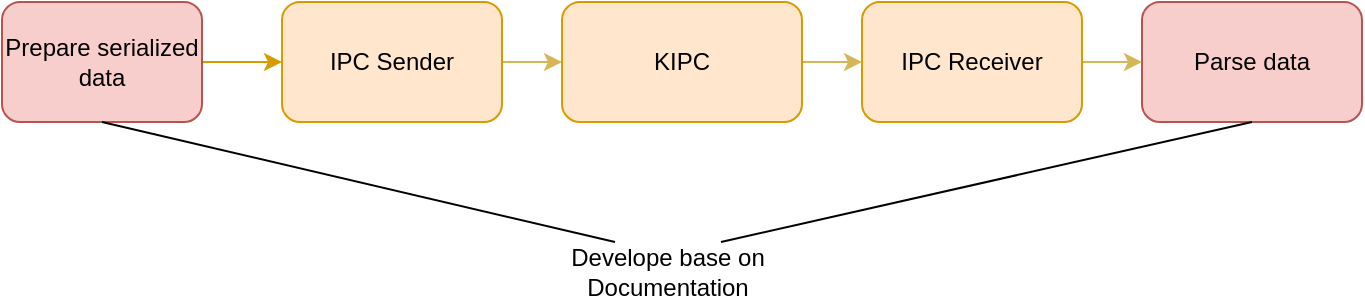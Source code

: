 <mxfile version="24.7.6">
  <diagram name="Page-1" id="YBjLCnP0qr87rC2l0TPD">
    <mxGraphModel dx="1434" dy="746" grid="1" gridSize="10" guides="1" tooltips="1" connect="1" arrows="1" fold="1" page="1" pageScale="1" pageWidth="827" pageHeight="1169" background="#ffffff" math="0" shadow="0">
      <root>
        <mxCell id="0" />
        <mxCell id="1" parent="0" />
        <mxCell id="pb9I8ziDOp2fgeYc50n--6" style="edgeStyle=orthogonalEdgeStyle;rounded=0;orthogonalLoop=1;jettySize=auto;html=1;exitX=1;exitY=0.5;exitDx=0;exitDy=0;entryX=0;entryY=0.5;entryDx=0;entryDy=0;fillColor=#ffe6cc;strokeColor=#d79b00;" parent="1" source="pb9I8ziDOp2fgeYc50n--1" target="pb9I8ziDOp2fgeYc50n--3" edge="1">
          <mxGeometry relative="1" as="geometry" />
        </mxCell>
        <mxCell id="pb9I8ziDOp2fgeYc50n--1" value="Prepare serialized data" style="rounded=1;whiteSpace=wrap;html=1;fillColor=#f8cecc;strokeColor=#b85450;" parent="1" vertex="1">
          <mxGeometry x="60" y="170" width="100" height="60" as="geometry" />
        </mxCell>
        <mxCell id="pb9I8ziDOp2fgeYc50n--2" value="Parse data" style="rounded=1;whiteSpace=wrap;html=1;fillColor=#f8cecc;strokeColor=#b85450;" parent="1" vertex="1">
          <mxGeometry x="630" y="170" width="110" height="60" as="geometry" />
        </mxCell>
        <mxCell id="pb9I8ziDOp2fgeYc50n--7" style="edgeStyle=orthogonalEdgeStyle;rounded=0;orthogonalLoop=1;jettySize=auto;html=1;exitX=1;exitY=0.5;exitDx=0;exitDy=0;entryX=0;entryY=0.5;entryDx=0;entryDy=0;fillColor=#fff2cc;strokeColor=#d6b656;" parent="1" source="pb9I8ziDOp2fgeYc50n--3" target="pb9I8ziDOp2fgeYc50n--5" edge="1">
          <mxGeometry relative="1" as="geometry" />
        </mxCell>
        <mxCell id="pb9I8ziDOp2fgeYc50n--3" value="IPC Sender" style="rounded=1;whiteSpace=wrap;html=1;fillColor=#ffe6cc;strokeColor=#d79b00;" parent="1" vertex="1">
          <mxGeometry x="200" y="170" width="110" height="60" as="geometry" />
        </mxCell>
        <mxCell id="pb9I8ziDOp2fgeYc50n--9" style="edgeStyle=orthogonalEdgeStyle;rounded=0;orthogonalLoop=1;jettySize=auto;html=1;exitX=1;exitY=0.5;exitDx=0;exitDy=0;entryX=0;entryY=0.5;entryDx=0;entryDy=0;fillColor=#fff2cc;strokeColor=#d6b656;" parent="1" source="pb9I8ziDOp2fgeYc50n--4" target="pb9I8ziDOp2fgeYc50n--2" edge="1">
          <mxGeometry relative="1" as="geometry" />
        </mxCell>
        <mxCell id="pb9I8ziDOp2fgeYc50n--4" value="IPC Receiver" style="rounded=1;whiteSpace=wrap;html=1;fillColor=#ffe6cc;strokeColor=#d79b00;" parent="1" vertex="1">
          <mxGeometry x="490" y="170" width="110" height="60" as="geometry" />
        </mxCell>
        <mxCell id="pb9I8ziDOp2fgeYc50n--8" style="edgeStyle=orthogonalEdgeStyle;rounded=0;orthogonalLoop=1;jettySize=auto;html=1;exitX=1;exitY=0.5;exitDx=0;exitDy=0;entryX=0;entryY=0.5;entryDx=0;entryDy=0;fillColor=#fff2cc;strokeColor=#d6b656;" parent="1" source="pb9I8ziDOp2fgeYc50n--5" target="pb9I8ziDOp2fgeYc50n--4" edge="1">
          <mxGeometry relative="1" as="geometry" />
        </mxCell>
        <mxCell id="pb9I8ziDOp2fgeYc50n--5" value="KIPC" style="rounded=1;whiteSpace=wrap;html=1;fillColor=#ffe6cc;strokeColor=#d79b00;" parent="1" vertex="1">
          <mxGeometry x="340" y="170" width="120" height="60" as="geometry" />
        </mxCell>
        <mxCell id="pb9I8ziDOp2fgeYc50n--19" value="Develope base on Documentation" style="text;html=1;align=center;verticalAlign=middle;whiteSpace=wrap;rounded=0;" parent="1" vertex="1">
          <mxGeometry x="340" y="290" width="106" height="30" as="geometry" />
        </mxCell>
        <mxCell id="pb9I8ziDOp2fgeYc50n--20" value="" style="endArrow=none;html=1;rounded=0;entryX=0.5;entryY=1;entryDx=0;entryDy=0;exitX=0.75;exitY=0;exitDx=0;exitDy=0;" parent="1" source="pb9I8ziDOp2fgeYc50n--19" target="pb9I8ziDOp2fgeYc50n--2" edge="1">
          <mxGeometry width="50" height="50" relative="1" as="geometry">
            <mxPoint x="400" y="280" as="sourcePoint" />
            <mxPoint x="440" y="250" as="targetPoint" />
          </mxGeometry>
        </mxCell>
        <mxCell id="pb9I8ziDOp2fgeYc50n--21" value="" style="endArrow=none;html=1;rounded=0;entryX=0.5;entryY=1;entryDx=0;entryDy=0;exitX=0.25;exitY=0;exitDx=0;exitDy=0;" parent="1" source="pb9I8ziDOp2fgeYc50n--19" target="pb9I8ziDOp2fgeYc50n--1" edge="1">
          <mxGeometry width="50" height="50" relative="1" as="geometry">
            <mxPoint x="390" y="280" as="sourcePoint" />
            <mxPoint x="555" y="240" as="targetPoint" />
          </mxGeometry>
        </mxCell>
      </root>
    </mxGraphModel>
  </diagram>
</mxfile>
